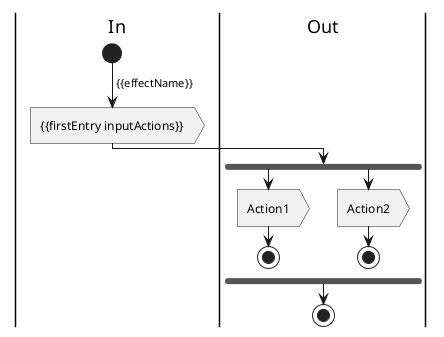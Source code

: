 @startuml
|In|
start
-> {{effectName}};
:{{firstEntry inputActions}}>
|Out|
fork
:Action1>
stop
fork again
:Action2>
stop
end fork
stop
@enduml
